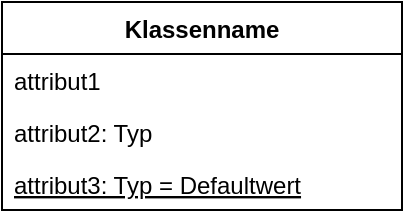 <mxfile version="12.3.1" type="device" pages="1"><diagram id="aIYWneHh9yT1Cz0JThQu" name="Page-1"><mxGraphModel dx="1422" dy="921" grid="1" gridSize="10" guides="1" tooltips="1" connect="1" arrows="1" fold="1" page="1" pageScale="1" pageWidth="827" pageHeight="1169" math="0" shadow="0"><root><mxCell id="0"/><mxCell id="1" parent="0"/><mxCell id="RfxSVkxjxJ60IjP8c_Dt-1" value="Klassenname" style="swimlane;fontStyle=1;align=center;verticalAlign=top;childLayout=stackLayout;horizontal=1;startSize=26;horizontalStack=0;resizeParent=1;resizeParentMax=0;resizeLast=0;collapsible=1;marginBottom=0;" parent="1" vertex="1"><mxGeometry x="30" y="30" width="200" height="104" as="geometry"/></mxCell><mxCell id="RfxSVkxjxJ60IjP8c_Dt-2" value="attribut1" style="text;strokeColor=none;fillColor=none;align=left;verticalAlign=top;spacingLeft=4;spacingRight=4;overflow=hidden;rotatable=0;points=[[0,0.5],[1,0.5]];portConstraint=eastwest;" parent="RfxSVkxjxJ60IjP8c_Dt-1" vertex="1"><mxGeometry y="26" width="200" height="26" as="geometry"/></mxCell><mxCell id="RfxSVkxjxJ60IjP8c_Dt-5" value="attribut2: Typ" style="text;strokeColor=none;fillColor=none;align=left;verticalAlign=top;spacingLeft=4;spacingRight=4;overflow=hidden;rotatable=0;points=[[0,0.5],[1,0.5]];portConstraint=eastwest;" parent="RfxSVkxjxJ60IjP8c_Dt-1" vertex="1"><mxGeometry y="52" width="200" height="26" as="geometry"/></mxCell><mxCell id="lQJu7Iq6KirGAEWzyMi0-5" value="attribut3: Typ = Defaultwert" style="text;strokeColor=none;fillColor=none;align=left;verticalAlign=top;spacingLeft=4;spacingRight=4;overflow=hidden;rotatable=0;points=[[0,0.5],[1,0.5]];portConstraint=eastwest;fontStyle=4" parent="RfxSVkxjxJ60IjP8c_Dt-1" vertex="1"><mxGeometry y="78" width="200" height="26" as="geometry"/></mxCell></root></mxGraphModel></diagram></mxfile>